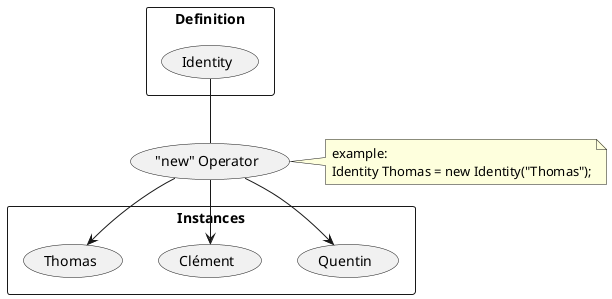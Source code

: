 @startuml
rectangle Definition{
     (Identity)
}
(Identity) -- ("new" Operator)
note right
example:
Identity Thomas = new Identity("Thomas");
endnote
rectangle Instances{
	("new" Operator) --> (Quentin)
	("new" Operator)--> (Clément)
	("new" Operator) --> (Thomas)

}

@enduml